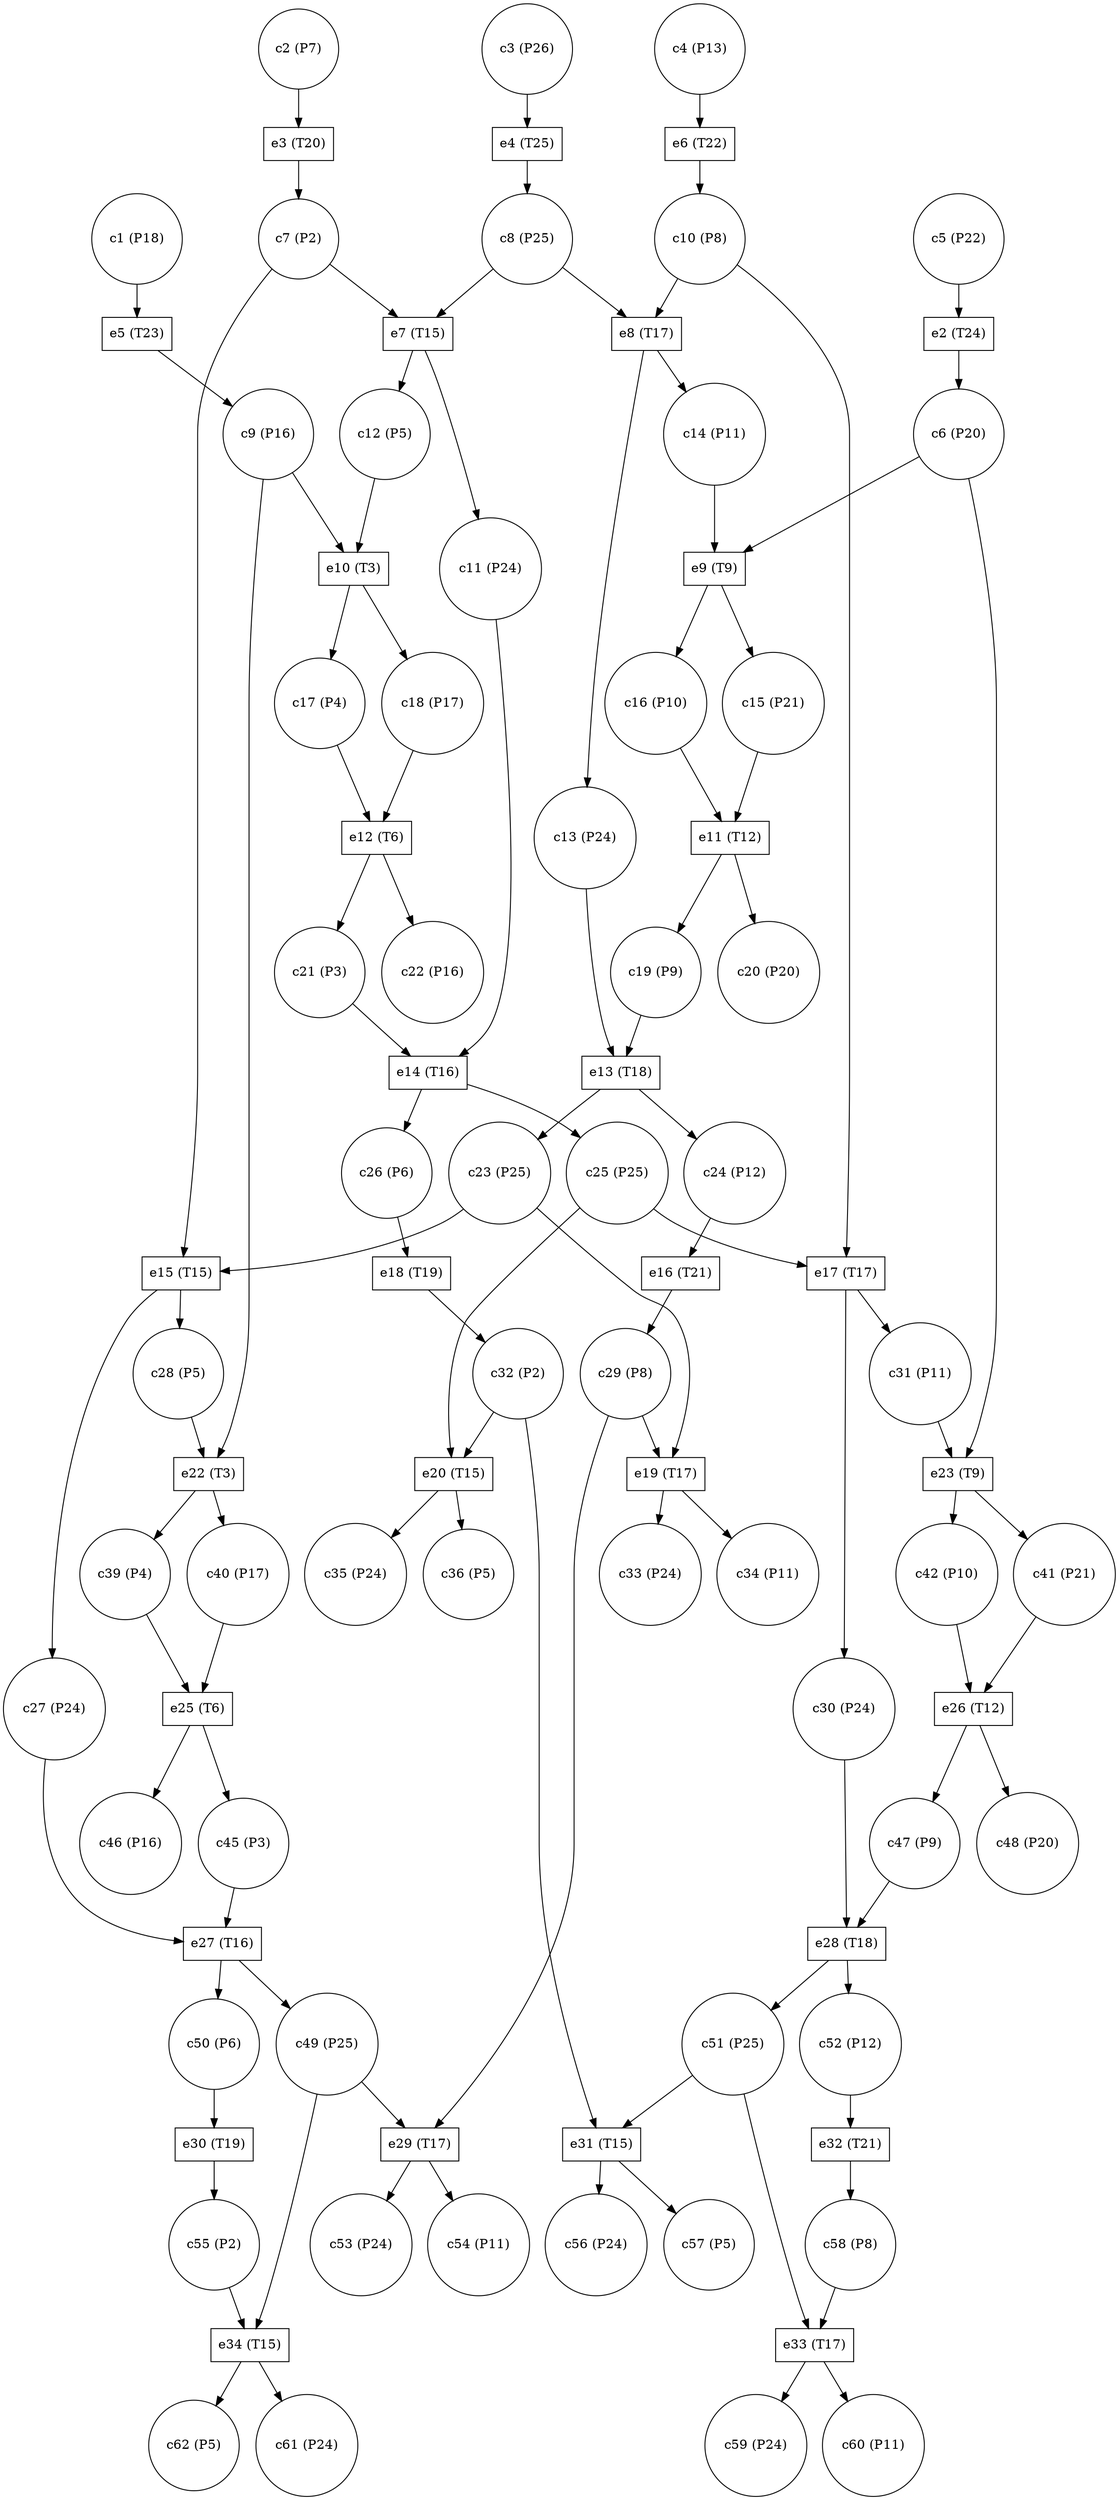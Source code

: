 digraph PetriNet {
// Places
p32 [shape=circle label="c32 (P2)"];
p45 [shape=circle label="c45 (P3)"];
p36 [shape=circle label="c36 (P5)"];
p59 [shape=circle label="c59 (P24)"];
p58 [shape=circle label="c58 (P8)"];
p15 [shape=circle label="c15 (P21)"];
p24 [shape=circle label="c24 (P12)"];
p1 [shape=circle label="c1 (P18)"];
p12 [shape=circle label="c12 (P5)"];
p2 [shape=circle label="c2 (P7)"];
p54 [shape=circle label="c54 (P11)"];
p39 [shape=circle label="c39 (P4)"];
p50 [shape=circle label="c50 (P6)"];
p17 [shape=circle label="c17 (P4)"];
p56 [shape=circle label="c56 (P24)"];
p46 [shape=circle label="c46 (P16)"];
p42 [shape=circle label="c42 (P10)"];
p18 [shape=circle label="c18 (P17)"];
p5 [shape=circle label="c5 (P22)"];
p57 [shape=circle label="c57 (P5)"];
p52 [shape=circle label="c52 (P12)"];
p28 [shape=circle label="c28 (P5)"];
p6 [shape=circle label="c6 (P20)"];
p14 [shape=circle label="c14 (P11)"];
p7 [shape=circle label="c7 (P2)"];
p35 [shape=circle label="c35 (P24)"];
p11 [shape=circle label="c11 (P24)"];
p60 [shape=circle label="c60 (P11)"];
p3 [shape=circle label="c3 (P26)"];
p62 [shape=circle label="c62 (P5)"];
p16 [shape=circle label="c16 (P10)"];
p55 [shape=circle label="c55 (P2)"];
p13 [shape=circle label="c13 (P24)"];
p33 [shape=circle label="c33 (P24)"];
p31 [shape=circle label="c31 (P11)"];
p53 [shape=circle label="c53 (P24)"];
p27 [shape=circle label="c27 (P24)"];
p41 [shape=circle label="c41 (P21)"];
p4 [shape=circle label="c4 (P13)"];
p22 [shape=circle label="c22 (P16)"];
p23 [shape=circle label="c23 (P25)"];
p20 [shape=circle label="c20 (P20)"];
p10 [shape=circle label="c10 (P8)"];
p61 [shape=circle label="c61 (P24)"];
p49 [shape=circle label="c49 (P25)"];
p8 [shape=circle label="c8 (P25)"];
p25 [shape=circle label="c25 (P25)"];
p19 [shape=circle label="c19 (P9)"];
p40 [shape=circle label="c40 (P17)"];
p34 [shape=circle label="c34 (P11)"];
p48 [shape=circle label="c48 (P20)"];
p30 [shape=circle label="c30 (P24)"];
p47 [shape=circle label="c47 (P9)"];
p51 [shape=circle label="c51 (P25)"];
p21 [shape=circle label="c21 (P3)"];
p9 [shape=circle label="c9 (P16)"];
p26 [shape=circle label="c26 (P6)"];
p29 [shape=circle label="c29 (P8)"];
// Transitions
t12 [shape=box label="e12 (T6)"];
t29 [shape=box label="e29 (T17)"];
t25 [shape=box label="e25 (T6)"];
t6 [shape=box label="e6 (T22)"];
t28 [shape=box label="e28 (T18)"];
t27 [shape=box label="e27 (T16)"];
t10 [shape=box label="e10 (T3)"];
t22 [shape=box label="e22 (T3)"];
t23 [shape=box label="e23 (T9)"];
t17 [shape=box label="e17 (T17)"];
t5 [shape=box label="e5 (T23)"];
t33 [shape=box label="e33 (T17)"];
t4 [shape=box label="e4 (T25)"];
t2 [shape=box label="e2 (T24)"];
t16 [shape=box label="e16 (T21)"];
t3 [shape=box label="e3 (T20)"];
t8 [shape=box label="e8 (T17)"];
t31 [shape=box label="e31 (T15)"];
t34 [shape=box label="e34 (T15)"];
t11 [shape=box label="e11 (T12)"];
t20 [shape=box label="e20 (T15)"];
t32 [shape=box label="e32 (T21)"];
t30 [shape=box label="e30 (T19)"];
t18 [shape=box label="e18 (T19)"];
t15 [shape=box label="e15 (T15)"];
t13 [shape=box label="e13 (T18)"];
t9 [shape=box label="e9 (T9)"];
t7 [shape=box label="e7 (T15)"];
t26 [shape=box label="e26 (T12)"];
t19 [shape=box label="e19 (T17)"];
t14 [shape=box label="e14 (T16)"];
// Edges
p32 -> t20;
p32 -> t31;
p45 -> t27;
p58 -> t33;
p15 -> t11;
p24 -> t16;
p1 -> t5;
p12 -> t10;
p2 -> t3;
p39 -> t25;
p50 -> t30;
p17 -> t12;
p42 -> t26;
p18 -> t12;
p5 -> t2;
p52 -> t32;
p28 -> t22;
p6 -> t9;
p6 -> t23;
p14 -> t9;
p7 -> t7;
p7 -> t15;
p11 -> t14;
p3 -> t4;
p16 -> t11;
p55 -> t34;
p13 -> t13;
p31 -> t23;
p27 -> t27;
p41 -> t26;
p4 -> t6;
p23 -> t19;
p23 -> t15;
p10 -> t8;
p10 -> t17;
p49 -> t29;
p49 -> t34;
p8 -> t8;
p8 -> t7;
p25 -> t17;
p25 -> t20;
p19 -> t13;
p40 -> t25;
p30 -> t28;
p47 -> t28;
p51 -> t33;
p51 -> t31;
p21 -> t14;
p9 -> t10;
p9 -> t22;
p26 -> t18;
p29 -> t19;
p29 -> t29;
t12 -> p21;
t12 -> p22;
t29 -> p53;
t29 -> p54;
t25 -> p45;
t25 -> p46;
t6 -> p10;
t28 -> p51;
t28 -> p52;
t27 -> p49;
t27 -> p50;
t10 -> p17;
t10 -> p18;
t22 -> p39;
t22 -> p40;
t23 -> p41;
t23 -> p42;
t17 -> p30;
t17 -> p31;
t5 -> p9;
t33 -> p59;
t33 -> p60;
t4 -> p8;
t2 -> p6;
t16 -> p29;
t3 -> p7;
t8 -> p13;
t8 -> p14;
t31 -> p56;
t31 -> p57;
t34 -> p61;
t34 -> p62;
t11 -> p19;
t11 -> p20;
t20 -> p35;
t20 -> p36;
t32 -> p58;
t30 -> p55;
t18 -> p32;
t15 -> p27;
t15 -> p28;
t13 -> p23;
t13 -> p24;
t9 -> p15;
t9 -> p16;
t7 -> p11;
t7 -> p12;
t26 -> p47;
t26 -> p48;
t19 -> p33;
t19 -> p34;
t14 -> p25;
t14 -> p26;
}
